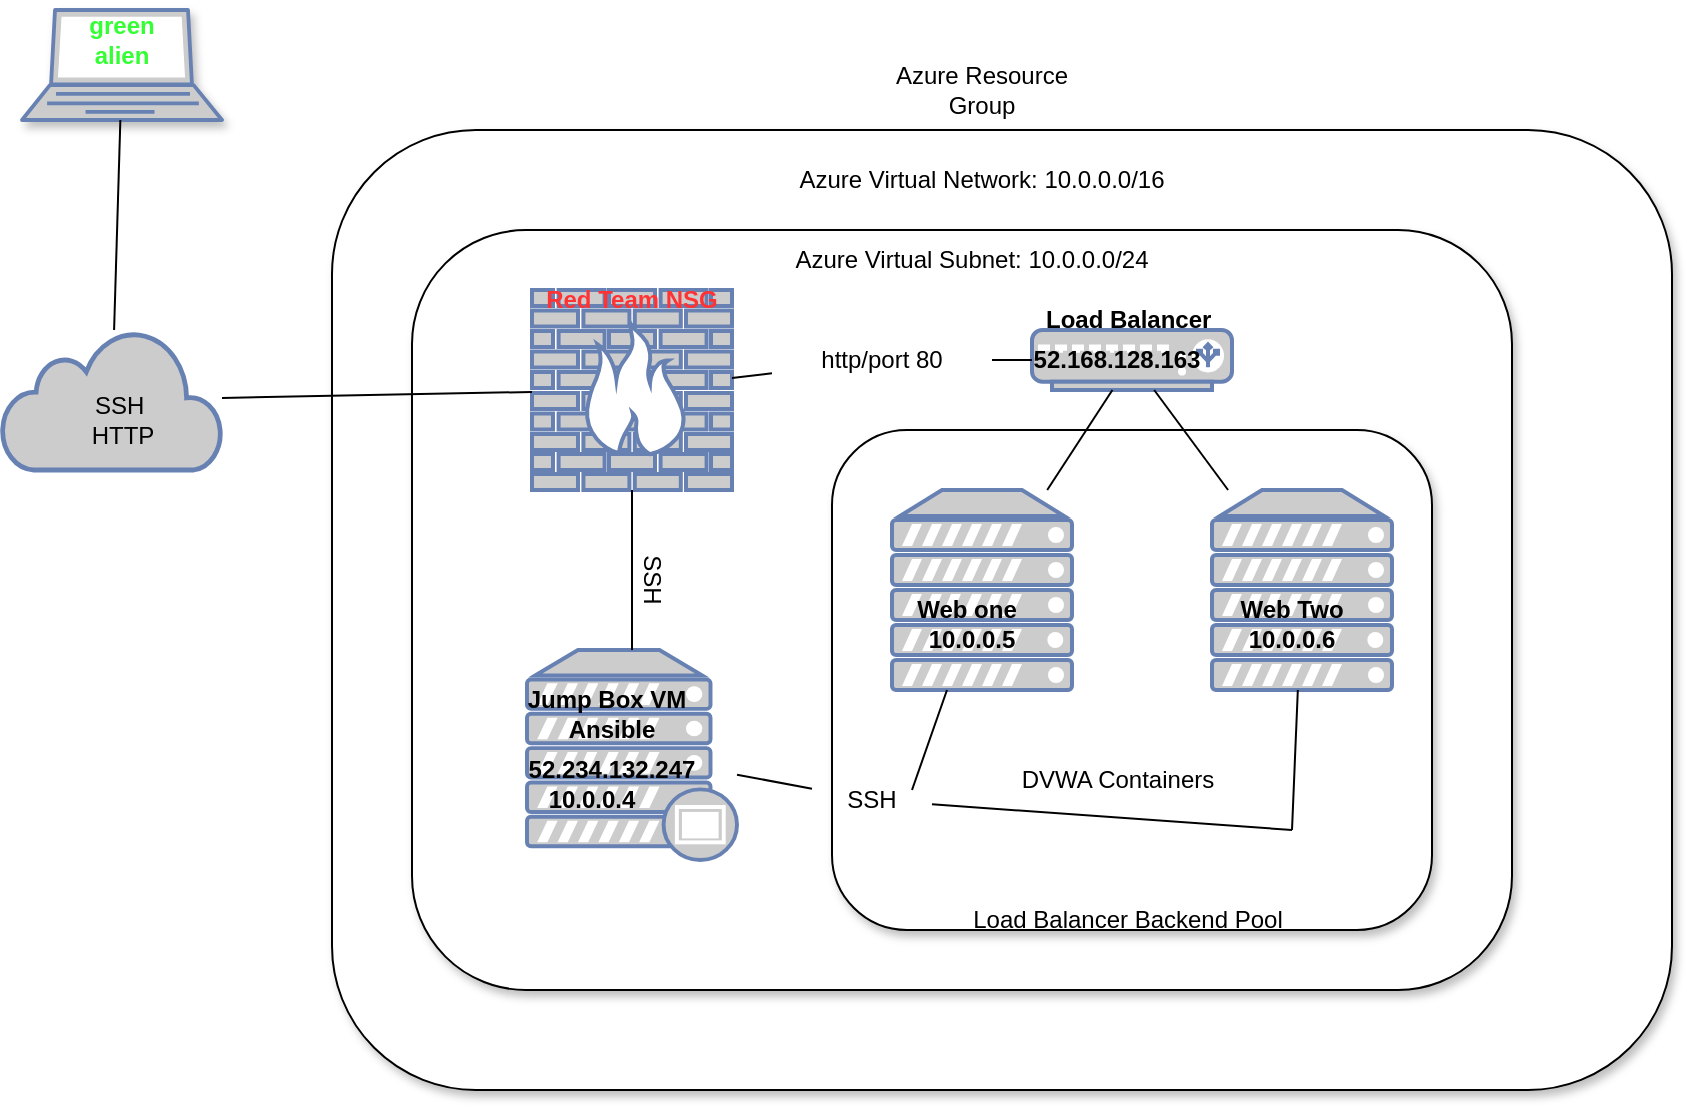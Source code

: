 <mxfile version="16.6.7" type="google"><diagram id="ySyQqC7ndilLWRKjnWPw" name="Page-1"><mxGraphModel dx="1209" dy="1766" grid="1" gridSize="10" guides="1" tooltips="1" connect="1" arrows="1" fold="1" page="1" pageScale="1" pageWidth="850" pageHeight="1100" math="0" shadow="0"><root><mxCell id="0"/><mxCell id="1" parent="0"/><mxCell id="b-xaza3iIn0JFpSErvsG-9" value="" style="rounded=1;whiteSpace=wrap;html=1;shadow=1;" parent="1" vertex="1"><mxGeometry x="210" y="60" width="670" height="480" as="geometry"/></mxCell><mxCell id="b-xaza3iIn0JFpSErvsG-10" value="" style="rounded=1;whiteSpace=wrap;html=1;shadow=1;" parent="1" vertex="1"><mxGeometry x="250" y="110" width="550" height="380" as="geometry"/></mxCell><mxCell id="b-xaza3iIn0JFpSErvsG-30" value="" style="rounded=1;whiteSpace=wrap;html=1;shadow=1;fontColor=#FF3333;" parent="1" vertex="1"><mxGeometry x="460" y="210" width="300" height="250" as="geometry"/></mxCell><mxCell id="b-xaza3iIn0JFpSErvsG-1" value="" style="fontColor=#0066CC;verticalAlign=top;verticalLabelPosition=bottom;labelPosition=center;align=center;html=1;outlineConnect=0;fillColor=#CCCCCC;strokeColor=#6881B3;gradientColor=none;gradientDirection=north;strokeWidth=2;shape=mxgraph.networks.firewall;" parent="1" vertex="1"><mxGeometry x="310" y="140" width="100" height="100" as="geometry"/></mxCell><mxCell id="b-xaza3iIn0JFpSErvsG-2" value="" style="html=1;outlineConnect=0;fillColor=#CCCCCC;strokeColor=#6881B3;gradientColor=none;gradientDirection=north;strokeWidth=2;shape=mxgraph.networks.cloud;fontColor=#ffffff;" parent="1" vertex="1"><mxGeometry x="45" y="160" width="110" height="70" as="geometry"/></mxCell><mxCell id="b-xaza3iIn0JFpSErvsG-3" value="" style="fontColor=#0066CC;verticalAlign=top;verticalLabelPosition=bottom;labelPosition=center;align=center;html=1;outlineConnect=0;fillColor=#CCCCCC;strokeColor=#6881B3;gradientColor=none;gradientDirection=north;strokeWidth=2;shape=mxgraph.networks.laptop;shadow=1;" parent="1" vertex="1"><mxGeometry x="55" width="100" height="55" as="geometry"/></mxCell><mxCell id="b-xaza3iIn0JFpSErvsG-5" value="" style="fontColor=#0066CC;verticalAlign=top;verticalLabelPosition=bottom;labelPosition=center;align=center;html=1;outlineConnect=0;fillColor=#CCCCCC;strokeColor=#6881B3;gradientColor=none;gradientDirection=north;strokeWidth=2;shape=mxgraph.networks.load_balancer;" parent="1" vertex="1"><mxGeometry x="560" y="160" width="100" height="30" as="geometry"/></mxCell><mxCell id="b-xaza3iIn0JFpSErvsG-6" value="" style="fontColor=#0066CC;verticalAlign=top;verticalLabelPosition=bottom;labelPosition=center;align=center;html=1;outlineConnect=0;fillColor=#CCCCCC;strokeColor=#6881B3;gradientColor=none;gradientDirection=north;strokeWidth=2;shape=mxgraph.networks.server;" parent="1" vertex="1"><mxGeometry x="490" y="240" width="90" height="100" as="geometry"/></mxCell><mxCell id="b-xaza3iIn0JFpSErvsG-7" value="" style="fontColor=#0066CC;verticalAlign=top;verticalLabelPosition=bottom;labelPosition=center;align=center;html=1;outlineConnect=0;fillColor=#CCCCCC;strokeColor=#6881B3;gradientColor=none;gradientDirection=north;strokeWidth=2;shape=mxgraph.networks.server;" parent="1" vertex="1"><mxGeometry x="650" y="240" width="90" height="100" as="geometry"/></mxCell><mxCell id="b-xaza3iIn0JFpSErvsG-8" value="" style="fontColor=#0066CC;verticalAlign=top;verticalLabelPosition=bottom;labelPosition=center;align=center;html=1;outlineConnect=0;fillColor=#CCCCCC;strokeColor=#6881B3;gradientColor=none;gradientDirection=north;strokeWidth=2;shape=mxgraph.networks.proxy_server;" parent="1" vertex="1"><mxGeometry x="307.5" y="320" width="105" height="105" as="geometry"/></mxCell><mxCell id="b-xaza3iIn0JFpSErvsG-11" value="&lt;font color=&quot;#33ff33&quot;&gt;&lt;b&gt;green alien&lt;/b&gt;&lt;/font&gt;" style="text;html=1;strokeColor=none;fillColor=none;align=center;verticalAlign=middle;whiteSpace=wrap;rounded=0;shadow=1;" parent="1" vertex="1"><mxGeometry x="75" width="60" height="30" as="geometry"/></mxCell><mxCell id="b-xaza3iIn0JFpSErvsG-12" value="SSH&amp;nbsp;&lt;br&gt;HTTP" style="text;html=1;strokeColor=none;fillColor=none;align=center;verticalAlign=middle;whiteSpace=wrap;rounded=0;shadow=1;" parent="1" vertex="1"><mxGeometry x="72.5" y="190" width="65" height="30" as="geometry"/></mxCell><mxCell id="b-xaza3iIn0JFpSErvsG-15" value="Azure Resource Group" style="text;html=1;strokeColor=none;fillColor=none;align=center;verticalAlign=middle;whiteSpace=wrap;rounded=0;shadow=1;" parent="1" vertex="1"><mxGeometry x="485" y="25" width="100" height="30" as="geometry"/></mxCell><mxCell id="b-xaza3iIn0JFpSErvsG-16" value="&lt;b&gt;Red Team NSG&lt;/b&gt;" style="text;html=1;align=center;verticalAlign=middle;whiteSpace=wrap;rounded=0;shadow=1;fontColor=#FF3333;" parent="1" vertex="1"><mxGeometry x="305" y="130" width="110" height="30" as="geometry"/></mxCell><mxCell id="b-xaza3iIn0JFpSErvsG-19" value="" style="endArrow=none;html=1;rounded=0;fontColor=#FF3333;" parent="1" source="b-xaza3iIn0JFpSErvsG-2" target="b-xaza3iIn0JFpSErvsG-3" edge="1"><mxGeometry width="50" height="50" relative="1" as="geometry"><mxPoint x="80" y="140" as="sourcePoint"/><mxPoint x="130" y="90" as="targetPoint"/></mxGeometry></mxCell><mxCell id="b-xaza3iIn0JFpSErvsG-20" value="" style="endArrow=none;html=1;rounded=0;fontColor=#FF3333;" parent="1" source="b-xaza3iIn0JFpSErvsG-2" target="b-xaza3iIn0JFpSErvsG-1" edge="1"><mxGeometry width="50" height="50" relative="1" as="geometry"><mxPoint x="200" y="215" as="sourcePoint"/><mxPoint x="250" y="165" as="targetPoint"/></mxGeometry></mxCell><mxCell id="b-xaza3iIn0JFpSErvsG-21" value="" style="endArrow=none;html=1;rounded=0;fontColor=#FF3333;" parent="1" source="b-xaza3iIn0JFpSErvsG-8" target="b-xaza3iIn0JFpSErvsG-1" edge="1"><mxGeometry width="50" height="50" relative="1" as="geometry"><mxPoint x="320" y="310" as="sourcePoint"/><mxPoint x="370" y="260" as="targetPoint"/></mxGeometry></mxCell><mxCell id="b-xaza3iIn0JFpSErvsG-23" value="" style="endArrow=none;html=1;rounded=0;fontColor=#FF3333;startArrow=none;" parent="1" source="zp-Gx8HbT1JtWozjJQaQ-3" edge="1"><mxGeometry width="50" height="50" relative="1" as="geometry"><mxPoint x="540" y="425" as="sourcePoint"/><mxPoint x="690" y="410" as="targetPoint"/></mxGeometry></mxCell><mxCell id="b-xaza3iIn0JFpSErvsG-24" value="" style="endArrow=none;html=1;rounded=0;fontColor=#FF3333;" parent="1" target="b-xaza3iIn0JFpSErvsG-6" edge="1"><mxGeometry width="50" height="50" relative="1" as="geometry"><mxPoint x="500" y="390" as="sourcePoint"/><mxPoint x="535" y="340" as="targetPoint"/></mxGeometry></mxCell><mxCell id="b-xaza3iIn0JFpSErvsG-26" value="" style="endArrow=none;html=1;rounded=0;fontColor=#FF3333;" parent="1" target="b-xaza3iIn0JFpSErvsG-7" edge="1"><mxGeometry width="50" height="50" relative="1" as="geometry"><mxPoint x="690" y="410" as="sourcePoint"/><mxPoint x="730" y="360" as="targetPoint"/></mxGeometry></mxCell><mxCell id="b-xaza3iIn0JFpSErvsG-27" value="" style="endArrow=none;html=1;rounded=0;fontColor=#FF3333;startArrow=none;" parent="1" source="zp-Gx8HbT1JtWozjJQaQ-1" target="b-xaza3iIn0JFpSErvsG-5" edge="1"><mxGeometry width="50" height="50" relative="1" as="geometry"><mxPoint x="435" y="200" as="sourcePoint"/><mxPoint x="485" y="150" as="targetPoint"/></mxGeometry></mxCell><mxCell id="b-xaza3iIn0JFpSErvsG-28" value="" style="endArrow=none;html=1;rounded=0;fontColor=#FF3333;" parent="1" source="b-xaza3iIn0JFpSErvsG-6" target="b-xaza3iIn0JFpSErvsG-5" edge="1"><mxGeometry width="50" height="50" relative="1" as="geometry"><mxPoint x="540" y="240" as="sourcePoint"/><mxPoint x="590" y="180" as="targetPoint"/></mxGeometry></mxCell><mxCell id="b-xaza3iIn0JFpSErvsG-29" value="" style="endArrow=none;html=1;rounded=0;fontColor=#FF3333;" parent="1" source="b-xaza3iIn0JFpSErvsG-7" target="b-xaza3iIn0JFpSErvsG-5" edge="1"><mxGeometry width="50" height="50" relative="1" as="geometry"><mxPoint x="680" y="250" as="sourcePoint"/><mxPoint x="730" y="200" as="targetPoint"/></mxGeometry></mxCell><mxCell id="b-xaza3iIn0JFpSErvsG-31" value="&lt;font color=&quot;#000000&quot;&gt;Load Balancer Backend Pool&lt;/font&gt;" style="text;html=1;strokeColor=none;fillColor=none;align=center;verticalAlign=middle;whiteSpace=wrap;rounded=0;shadow=1;fontColor=#FF3333;" parent="1" vertex="1"><mxGeometry x="522.5" y="440" width="170" height="30" as="geometry"/></mxCell><mxCell id="b-xaza3iIn0JFpSErvsG-32" value="&lt;b&gt;Web one&lt;/b&gt;" style="text;html=1;strokeColor=none;fillColor=none;align=center;verticalAlign=middle;whiteSpace=wrap;rounded=0;shadow=1;fontColor=#000000;" parent="1" vertex="1"><mxGeometry x="490" y="290" width="75" height="20" as="geometry"/></mxCell><mxCell id="b-xaza3iIn0JFpSErvsG-33" value="&lt;b&gt;Web Two&lt;/b&gt;" style="text;html=1;strokeColor=none;fillColor=none;align=center;verticalAlign=middle;whiteSpace=wrap;rounded=0;shadow=1;fontColor=#000000;" parent="1" vertex="1"><mxGeometry x="660" y="285" width="60" height="30" as="geometry"/></mxCell><mxCell id="b-xaza3iIn0JFpSErvsG-35" value="&lt;b&gt;10.0.0.5&lt;/b&gt;" style="text;html=1;strokeColor=none;fillColor=none;align=center;verticalAlign=middle;whiteSpace=wrap;rounded=0;shadow=1;fontColor=#000000;" parent="1" vertex="1"><mxGeometry x="490" y="300" width="80" height="30" as="geometry"/></mxCell><mxCell id="b-xaza3iIn0JFpSErvsG-36" value="&lt;b&gt;10.0.0.6&lt;/b&gt;" style="text;html=1;strokeColor=none;fillColor=none;align=center;verticalAlign=middle;whiteSpace=wrap;rounded=0;shadow=1;fontColor=#000000;" parent="1" vertex="1"><mxGeometry x="650" y="300" width="80" height="30" as="geometry"/></mxCell><mxCell id="b-xaza3iIn0JFpSErvsG-37" value="&lt;b&gt;Load Balancer&amp;nbsp;&lt;/b&gt;" style="text;html=1;strokeColor=none;fillColor=none;align=center;verticalAlign=middle;whiteSpace=wrap;rounded=0;shadow=1;fontColor=#000000;" parent="1" vertex="1"><mxGeometry x="550" y="130" width="120" height="50" as="geometry"/></mxCell><mxCell id="b-xaza3iIn0JFpSErvsG-40" value="&lt;b&gt;52.168.128.163&lt;/b&gt;" style="text;html=1;strokeColor=none;fillColor=none;align=center;verticalAlign=middle;whiteSpace=wrap;rounded=0;shadow=1;fontColor=#000000;" parent="1" vertex="1"><mxGeometry x="565" y="160" width="75" height="30" as="geometry"/></mxCell><mxCell id="b-xaza3iIn0JFpSErvsG-41" value="&lt;b&gt;Jump Box VM&lt;/b&gt;" style="text;html=1;strokeColor=none;fillColor=none;align=center;verticalAlign=middle;whiteSpace=wrap;rounded=0;shadow=1;fontColor=#000000;" parent="1" vertex="1"><mxGeometry x="305" y="330" width="85" height="30" as="geometry"/></mxCell><mxCell id="b-xaza3iIn0JFpSErvsG-42" value="&lt;b&gt;52.234.132.247&lt;/b&gt;" style="text;html=1;strokeColor=none;fillColor=none;align=center;verticalAlign=middle;whiteSpace=wrap;rounded=0;shadow=1;fontColor=#000000;" parent="1" vertex="1"><mxGeometry x="300" y="360" width="100" height="40" as="geometry"/></mxCell><mxCell id="b-xaza3iIn0JFpSErvsG-43" value="&lt;b&gt;10.0.0.4&lt;/b&gt;" style="text;html=1;strokeColor=none;fillColor=none;align=center;verticalAlign=middle;whiteSpace=wrap;rounded=0;shadow=1;fontColor=#000000;" parent="1" vertex="1"><mxGeometry x="300" y="390" width="80" height="10" as="geometry"/></mxCell><mxCell id="zp-Gx8HbT1JtWozjJQaQ-2" value="DVWA Containers" style="text;html=1;strokeColor=none;fillColor=none;align=center;verticalAlign=middle;whiteSpace=wrap;rounded=0;" vertex="1" parent="1"><mxGeometry x="522.5" y="370" width="160" height="30" as="geometry"/></mxCell><mxCell id="zp-Gx8HbT1JtWozjJQaQ-3" value="SSH" style="text;html=1;strokeColor=none;fillColor=none;align=center;verticalAlign=middle;whiteSpace=wrap;rounded=0;" vertex="1" parent="1"><mxGeometry x="450" y="380" width="60" height="30" as="geometry"/></mxCell><mxCell id="zp-Gx8HbT1JtWozjJQaQ-6" value="SSH" style="text;html=1;strokeColor=none;fillColor=none;align=center;verticalAlign=middle;whiteSpace=wrap;rounded=0;rotation=90;" vertex="1" parent="1"><mxGeometry x="340" y="270" width="60" height="30" as="geometry"/></mxCell><mxCell id="zp-Gx8HbT1JtWozjJQaQ-4" value="" style="endArrow=none;html=1;rounded=0;fontColor=#FF3333;" edge="1" parent="1" source="b-xaza3iIn0JFpSErvsG-8" target="zp-Gx8HbT1JtWozjJQaQ-3"><mxGeometry width="50" height="50" relative="1" as="geometry"><mxPoint x="412.5" y="378.466" as="sourcePoint"/><mxPoint x="690" y="410" as="targetPoint"/></mxGeometry></mxCell><mxCell id="zp-Gx8HbT1JtWozjJQaQ-7" value="Azure Virtual Network: 10.0.0.0/16" style="text;html=1;strokeColor=none;fillColor=none;align=center;verticalAlign=middle;whiteSpace=wrap;rounded=0;" vertex="1" parent="1"><mxGeometry x="430" y="70" width="210" height="30" as="geometry"/></mxCell><mxCell id="zp-Gx8HbT1JtWozjJQaQ-8" value="Azure Virtual Subnet: 10.0.0.0/24" style="text;html=1;strokeColor=none;fillColor=none;align=center;verticalAlign=middle;whiteSpace=wrap;rounded=0;" vertex="1" parent="1"><mxGeometry x="420" y="110" width="220" height="30" as="geometry"/></mxCell><mxCell id="zp-Gx8HbT1JtWozjJQaQ-10" value="&lt;b&gt;Ansible&lt;/b&gt;" style="text;html=1;strokeColor=none;fillColor=none;align=center;verticalAlign=middle;whiteSpace=wrap;rounded=0;" vertex="1" parent="1"><mxGeometry x="310" y="350" width="80" height="20" as="geometry"/></mxCell><mxCell id="zp-Gx8HbT1JtWozjJQaQ-1" value="http/port 80" style="text;html=1;strokeColor=none;fillColor=none;align=center;verticalAlign=middle;whiteSpace=wrap;rounded=0;" vertex="1" parent="1"><mxGeometry x="430" y="160" width="110" height="30" as="geometry"/></mxCell><mxCell id="zp-Gx8HbT1JtWozjJQaQ-11" value="" style="endArrow=none;html=1;rounded=0;fontColor=#FF3333;" edge="1" parent="1" source="b-xaza3iIn0JFpSErvsG-1" target="zp-Gx8HbT1JtWozjJQaQ-1"><mxGeometry width="50" height="50" relative="1" as="geometry"><mxPoint x="410" y="187" as="sourcePoint"/><mxPoint x="560" y="178" as="targetPoint"/></mxGeometry></mxCell></root></mxGraphModel></diagram></mxfile>